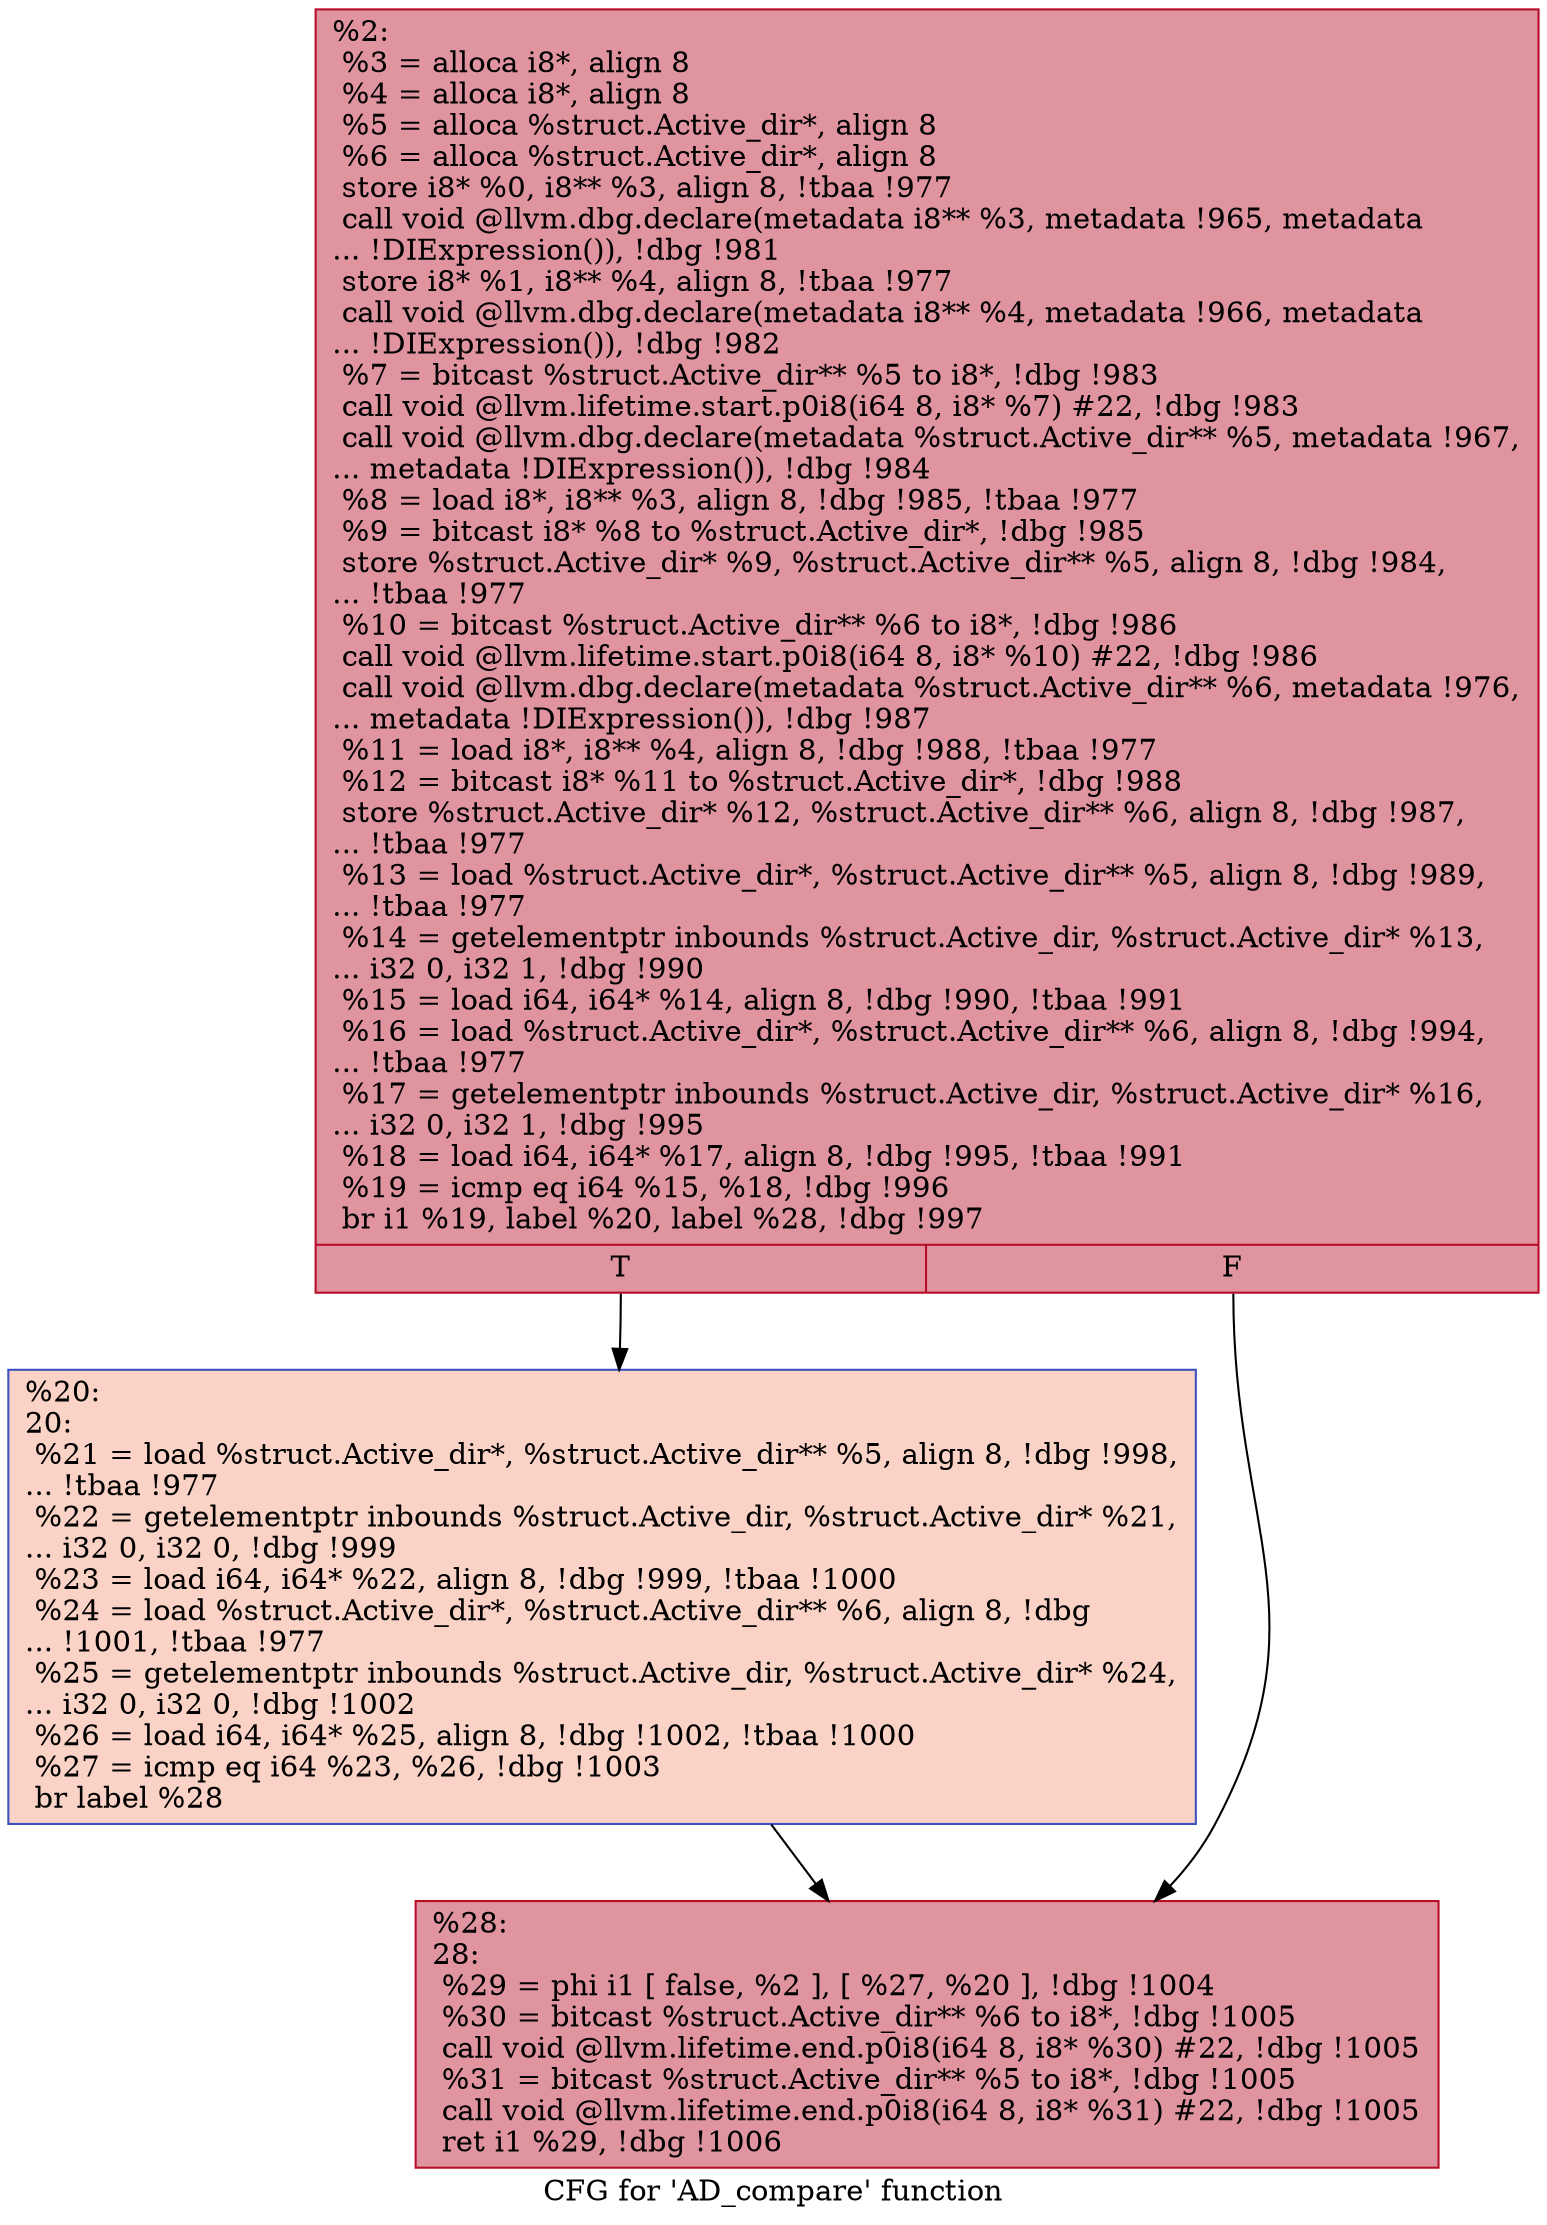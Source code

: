 digraph "CFG for 'AD_compare' function" {
	label="CFG for 'AD_compare' function";

	Node0x2130c30 [shape=record,color="#b70d28ff", style=filled, fillcolor="#b70d2870",label="{%2:\l  %3 = alloca i8*, align 8\l  %4 = alloca i8*, align 8\l  %5 = alloca %struct.Active_dir*, align 8\l  %6 = alloca %struct.Active_dir*, align 8\l  store i8* %0, i8** %3, align 8, !tbaa !977\l  call void @llvm.dbg.declare(metadata i8** %3, metadata !965, metadata\l... !DIExpression()), !dbg !981\l  store i8* %1, i8** %4, align 8, !tbaa !977\l  call void @llvm.dbg.declare(metadata i8** %4, metadata !966, metadata\l... !DIExpression()), !dbg !982\l  %7 = bitcast %struct.Active_dir** %5 to i8*, !dbg !983\l  call void @llvm.lifetime.start.p0i8(i64 8, i8* %7) #22, !dbg !983\l  call void @llvm.dbg.declare(metadata %struct.Active_dir** %5, metadata !967,\l... metadata !DIExpression()), !dbg !984\l  %8 = load i8*, i8** %3, align 8, !dbg !985, !tbaa !977\l  %9 = bitcast i8* %8 to %struct.Active_dir*, !dbg !985\l  store %struct.Active_dir* %9, %struct.Active_dir** %5, align 8, !dbg !984,\l... !tbaa !977\l  %10 = bitcast %struct.Active_dir** %6 to i8*, !dbg !986\l  call void @llvm.lifetime.start.p0i8(i64 8, i8* %10) #22, !dbg !986\l  call void @llvm.dbg.declare(metadata %struct.Active_dir** %6, metadata !976,\l... metadata !DIExpression()), !dbg !987\l  %11 = load i8*, i8** %4, align 8, !dbg !988, !tbaa !977\l  %12 = bitcast i8* %11 to %struct.Active_dir*, !dbg !988\l  store %struct.Active_dir* %12, %struct.Active_dir** %6, align 8, !dbg !987,\l... !tbaa !977\l  %13 = load %struct.Active_dir*, %struct.Active_dir** %5, align 8, !dbg !989,\l... !tbaa !977\l  %14 = getelementptr inbounds %struct.Active_dir, %struct.Active_dir* %13,\l... i32 0, i32 1, !dbg !990\l  %15 = load i64, i64* %14, align 8, !dbg !990, !tbaa !991\l  %16 = load %struct.Active_dir*, %struct.Active_dir** %6, align 8, !dbg !994,\l... !tbaa !977\l  %17 = getelementptr inbounds %struct.Active_dir, %struct.Active_dir* %16,\l... i32 0, i32 1, !dbg !995\l  %18 = load i64, i64* %17, align 8, !dbg !995, !tbaa !991\l  %19 = icmp eq i64 %15, %18, !dbg !996\l  br i1 %19, label %20, label %28, !dbg !997\l|{<s0>T|<s1>F}}"];
	Node0x2130c30:s0 -> Node0x21338c0;
	Node0x2130c30:s1 -> Node0x2138560;
	Node0x21338c0 [shape=record,color="#3d50c3ff", style=filled, fillcolor="#f59c7d70",label="{%20:\l20:                                               \l  %21 = load %struct.Active_dir*, %struct.Active_dir** %5, align 8, !dbg !998,\l... !tbaa !977\l  %22 = getelementptr inbounds %struct.Active_dir, %struct.Active_dir* %21,\l... i32 0, i32 0, !dbg !999\l  %23 = load i64, i64* %22, align 8, !dbg !999, !tbaa !1000\l  %24 = load %struct.Active_dir*, %struct.Active_dir** %6, align 8, !dbg\l... !1001, !tbaa !977\l  %25 = getelementptr inbounds %struct.Active_dir, %struct.Active_dir* %24,\l... i32 0, i32 0, !dbg !1002\l  %26 = load i64, i64* %25, align 8, !dbg !1002, !tbaa !1000\l  %27 = icmp eq i64 %23, %26, !dbg !1003\l  br label %28\l}"];
	Node0x21338c0 -> Node0x2138560;
	Node0x2138560 [shape=record,color="#b70d28ff", style=filled, fillcolor="#b70d2870",label="{%28:\l28:                                               \l  %29 = phi i1 [ false, %2 ], [ %27, %20 ], !dbg !1004\l  %30 = bitcast %struct.Active_dir** %6 to i8*, !dbg !1005\l  call void @llvm.lifetime.end.p0i8(i64 8, i8* %30) #22, !dbg !1005\l  %31 = bitcast %struct.Active_dir** %5 to i8*, !dbg !1005\l  call void @llvm.lifetime.end.p0i8(i64 8, i8* %31) #22, !dbg !1005\l  ret i1 %29, !dbg !1006\l}"];
}
